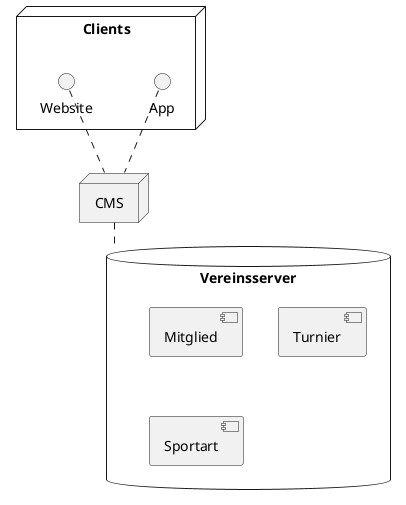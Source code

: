 @startuml

node "Clients"{

  () "App"
  () "Website"
}

database "Vereinsserver" {
  [Mitglied]
    [Mitglied]
    [Turnier]
    [Sportart]
}

node "CMS" {

}

Website .. CMS
App .. CMS
CMS .. Vereinsserver

@enduml
